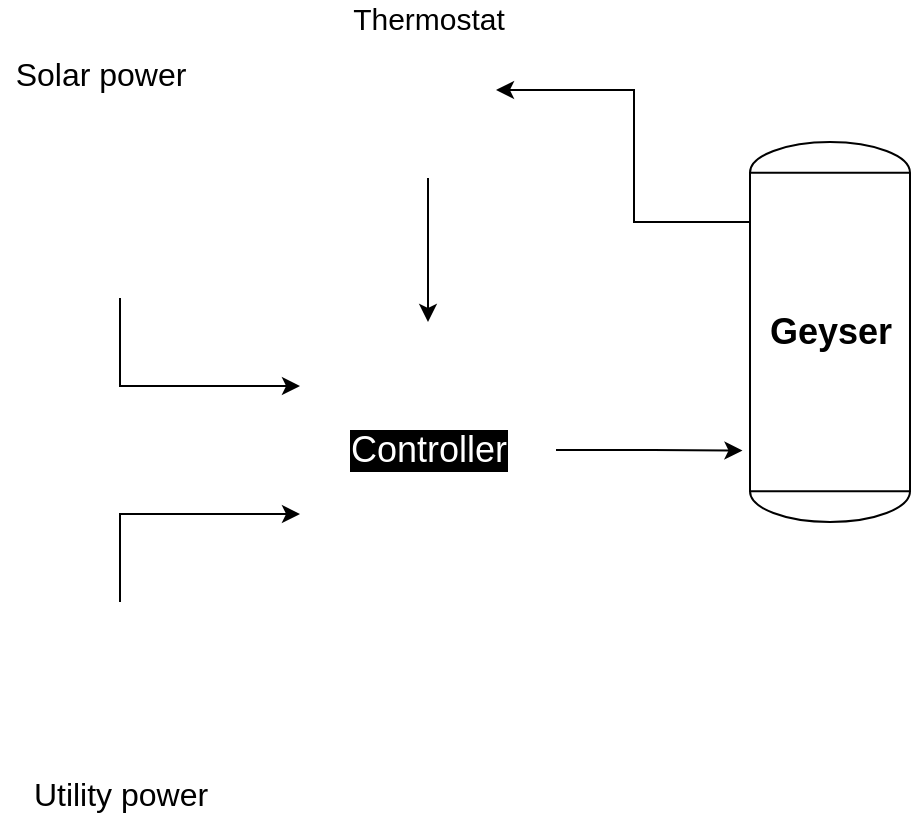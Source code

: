 <mxfile version="20.0.3" type="device"><diagram id="T0PcAR0PQUMWlrFt3Wox" name="Page-1"><mxGraphModel dx="1038" dy="487" grid="1" gridSize="10" guides="1" tooltips="1" connect="1" arrows="1" fold="1" page="1" pageScale="1" pageWidth="850" pageHeight="1100" math="0" shadow="0"><root><mxCell id="0"/><mxCell id="1" parent="0"/><mxCell id="gr7_gqg5niVMnyHydICC-13" style="edgeStyle=orthogonalEdgeStyle;rounded=0;orthogonalLoop=1;jettySize=auto;html=1;entryX=0;entryY=0.25;entryDx=0;entryDy=0;fontSize=13;" edge="1" parent="1" source="gr7_gqg5niVMnyHydICC-1" target="gr7_gqg5niVMnyHydICC-10"><mxGeometry relative="1" as="geometry"><Array as="points"><mxPoint x="110" y="262"/></Array></mxGeometry></mxCell><mxCell id="gr7_gqg5niVMnyHydICC-1" value="Solar power" style="shape=image;html=1;verticalAlign=bottom;verticalLabelPosition=top;labelBackgroundColor=#ffffff;imageAspect=0;aspect=fixed;image=https://cdn2.iconfinder.com/data/icons/business-and-education-1/512/133_Solar_Panel_Energy_technology_smart_city_technology_smart-128.png;labelPosition=center;align=center;fontSize=16;" vertex="1" parent="1"><mxGeometry x="50" y="118" width="100" height="100" as="geometry"/></mxCell><mxCell id="gr7_gqg5niVMnyHydICC-20" style="edgeStyle=orthogonalEdgeStyle;rounded=0;orthogonalLoop=1;jettySize=auto;html=1;fontSize=15;" edge="1" parent="1" source="gr7_gqg5niVMnyHydICC-4" target="gr7_gqg5niVMnyHydICC-7"><mxGeometry relative="1" as="geometry"><Array as="points"><mxPoint x="367" y="180"/><mxPoint x="367" y="114"/></Array></mxGeometry></mxCell><mxCell id="gr7_gqg5niVMnyHydICC-4" value="&lt;h2&gt;Geyser&lt;/h2&gt;" style="shape=mxgraph.pid.vessels.tank;html=1;pointerEvents=1;align=center;verticalLabelPosition=middle;verticalAlign=middle;dashed=0;labelPosition=center;" vertex="1" parent="1"><mxGeometry x="425" y="140" width="80" height="190" as="geometry"/></mxCell><mxCell id="gr7_gqg5niVMnyHydICC-17" style="edgeStyle=orthogonalEdgeStyle;rounded=0;orthogonalLoop=1;jettySize=auto;html=1;entryX=0;entryY=0.75;entryDx=0;entryDy=0;fontSize=13;" edge="1" parent="1" source="gr7_gqg5niVMnyHydICC-5" target="gr7_gqg5niVMnyHydICC-10"><mxGeometry relative="1" as="geometry"><Array as="points"><mxPoint x="110" y="326"/></Array></mxGeometry></mxCell><mxCell id="gr7_gqg5niVMnyHydICC-5" value="Utility power" style="shape=image;html=1;verticalAlign=top;verticalLabelPosition=bottom;labelBackgroundColor=#ffffff;imageAspect=0;aspect=fixed;image=https://cdn3.iconfinder.com/data/icons/energy-and-power-glyph-24-px/24/Electricity_pole_electricity_pylon_power_mast_transmission_pole_utility_pylon-128.png;fontSize=16;" vertex="1" parent="1"><mxGeometry x="70" y="370" width="80" height="80" as="geometry"/></mxCell><mxCell id="gr7_gqg5niVMnyHydICC-11" style="edgeStyle=orthogonalEdgeStyle;rounded=0;orthogonalLoop=1;jettySize=auto;html=1;" edge="1" parent="1" source="gr7_gqg5niVMnyHydICC-7" target="gr7_gqg5niVMnyHydICC-10"><mxGeometry relative="1" as="geometry"/></mxCell><mxCell id="gr7_gqg5niVMnyHydICC-7" value="Thermostat" style="shape=image;html=1;verticalAlign=bottom;verticalLabelPosition=top;labelBackgroundColor=#ffffff;imageAspect=0;aspect=fixed;image=https://cdn2.iconfinder.com/data/icons/css-vol-3/24/thermostat-128.png;labelPosition=center;align=center;fontSize=15;" vertex="1" parent="1"><mxGeometry x="230" y="90" width="68" height="68" as="geometry"/></mxCell><mxCell id="gr7_gqg5niVMnyHydICC-19" style="edgeStyle=orthogonalEdgeStyle;rounded=0;orthogonalLoop=1;jettySize=auto;html=1;exitX=1;exitY=0.5;exitDx=0;exitDy=0;entryX=-0.047;entryY=0.812;entryDx=0;entryDy=0;entryPerimeter=0;fontSize=15;" edge="1" parent="1" source="gr7_gqg5niVMnyHydICC-10" target="gr7_gqg5niVMnyHydICC-4"><mxGeometry relative="1" as="geometry"/></mxCell><mxCell id="gr7_gqg5niVMnyHydICC-10" value="Controller" style="shape=image;html=1;verticalAlign=middle;verticalLabelPosition=middle;labelBackgroundColor=#000000;imageAspect=0;aspect=fixed;image=https://cdn1.iconfinder.com/data/icons/computer-hardware-glyphs-vol-2/52/processor__computer__microchip__cpu__chip__device__frequency-128.png;labelPosition=center;align=center;labelBorderColor=none;fontSize=18;fontColor=#FFFFFF;" vertex="1" parent="1"><mxGeometry x="200" y="230" width="128" height="128" as="geometry"/></mxCell></root></mxGraphModel></diagram></mxfile>